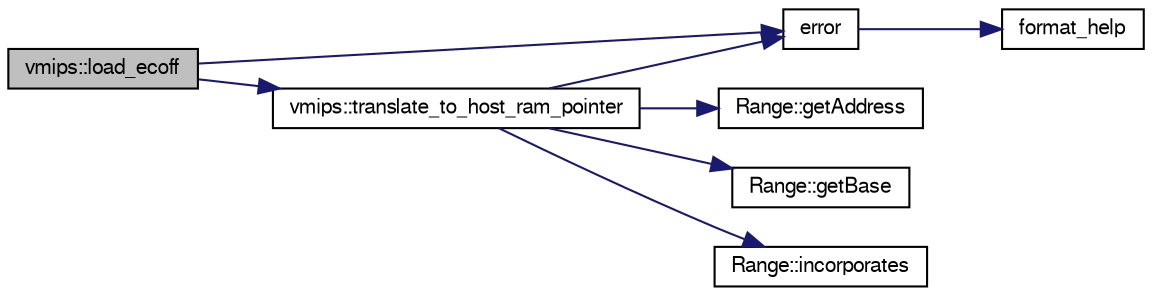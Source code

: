 digraph G
{
  edge [fontname="FreeSans",fontsize="10",labelfontname="FreeSans",labelfontsize="10"];
  node [fontname="FreeSans",fontsize="10",shape=record];
  rankdir=LR;
  Node1 [label="vmips::load_ecoff",height=0.2,width=0.4,color="black", fillcolor="grey75", style="filled" fontcolor="black"];
  Node1 -> Node2 [color="midnightblue",fontsize="10",style="solid"];
  Node2 [label="error",height=0.2,width=0.4,color="black", fillcolor="white", style="filled",URL="$error_8cc.html#a158a1af99275c1555bf5fcc74709aa5a"];
  Node2 -> Node3 [color="midnightblue",fontsize="10",style="solid"];
  Node3 [label="format_help",height=0.2,width=0.4,color="black", fillcolor="white", style="filled",URL="$error_8cc.html#aa182c84a77010100b5b8a15b1ff22e70"];
  Node1 -> Node4 [color="midnightblue",fontsize="10",style="solid"];
  Node4 [label="vmips::translate_to_host_ram_pointer",height=0.2,width=0.4,color="black", fillcolor="white", style="filled",URL="$classvmips.html#aca7c30f28c9be1cbf9d0780d66d3393c"];
  Node4 -> Node2 [color="midnightblue",fontsize="10",style="solid"];
  Node4 -> Node5 [color="midnightblue",fontsize="10",style="solid"];
  Node5 [label="Range::getAddress",height=0.2,width=0.4,color="black", fillcolor="white", style="filled",URL="$classRange.html#accb1e300390e551b7b35408413aa99b5"];
  Node4 -> Node6 [color="midnightblue",fontsize="10",style="solid"];
  Node6 [label="Range::getBase",height=0.2,width=0.4,color="black", fillcolor="white", style="filled",URL="$classRange.html#ab4b6e3925cd4559eb8879deed47cb806"];
  Node4 -> Node7 [color="midnightblue",fontsize="10",style="solid"];
  Node7 [label="Range::incorporates",height=0.2,width=0.4,color="black", fillcolor="white", style="filled",URL="$classRange.html#a5076637f68d20251b9800db6a1922ca7"];
}
